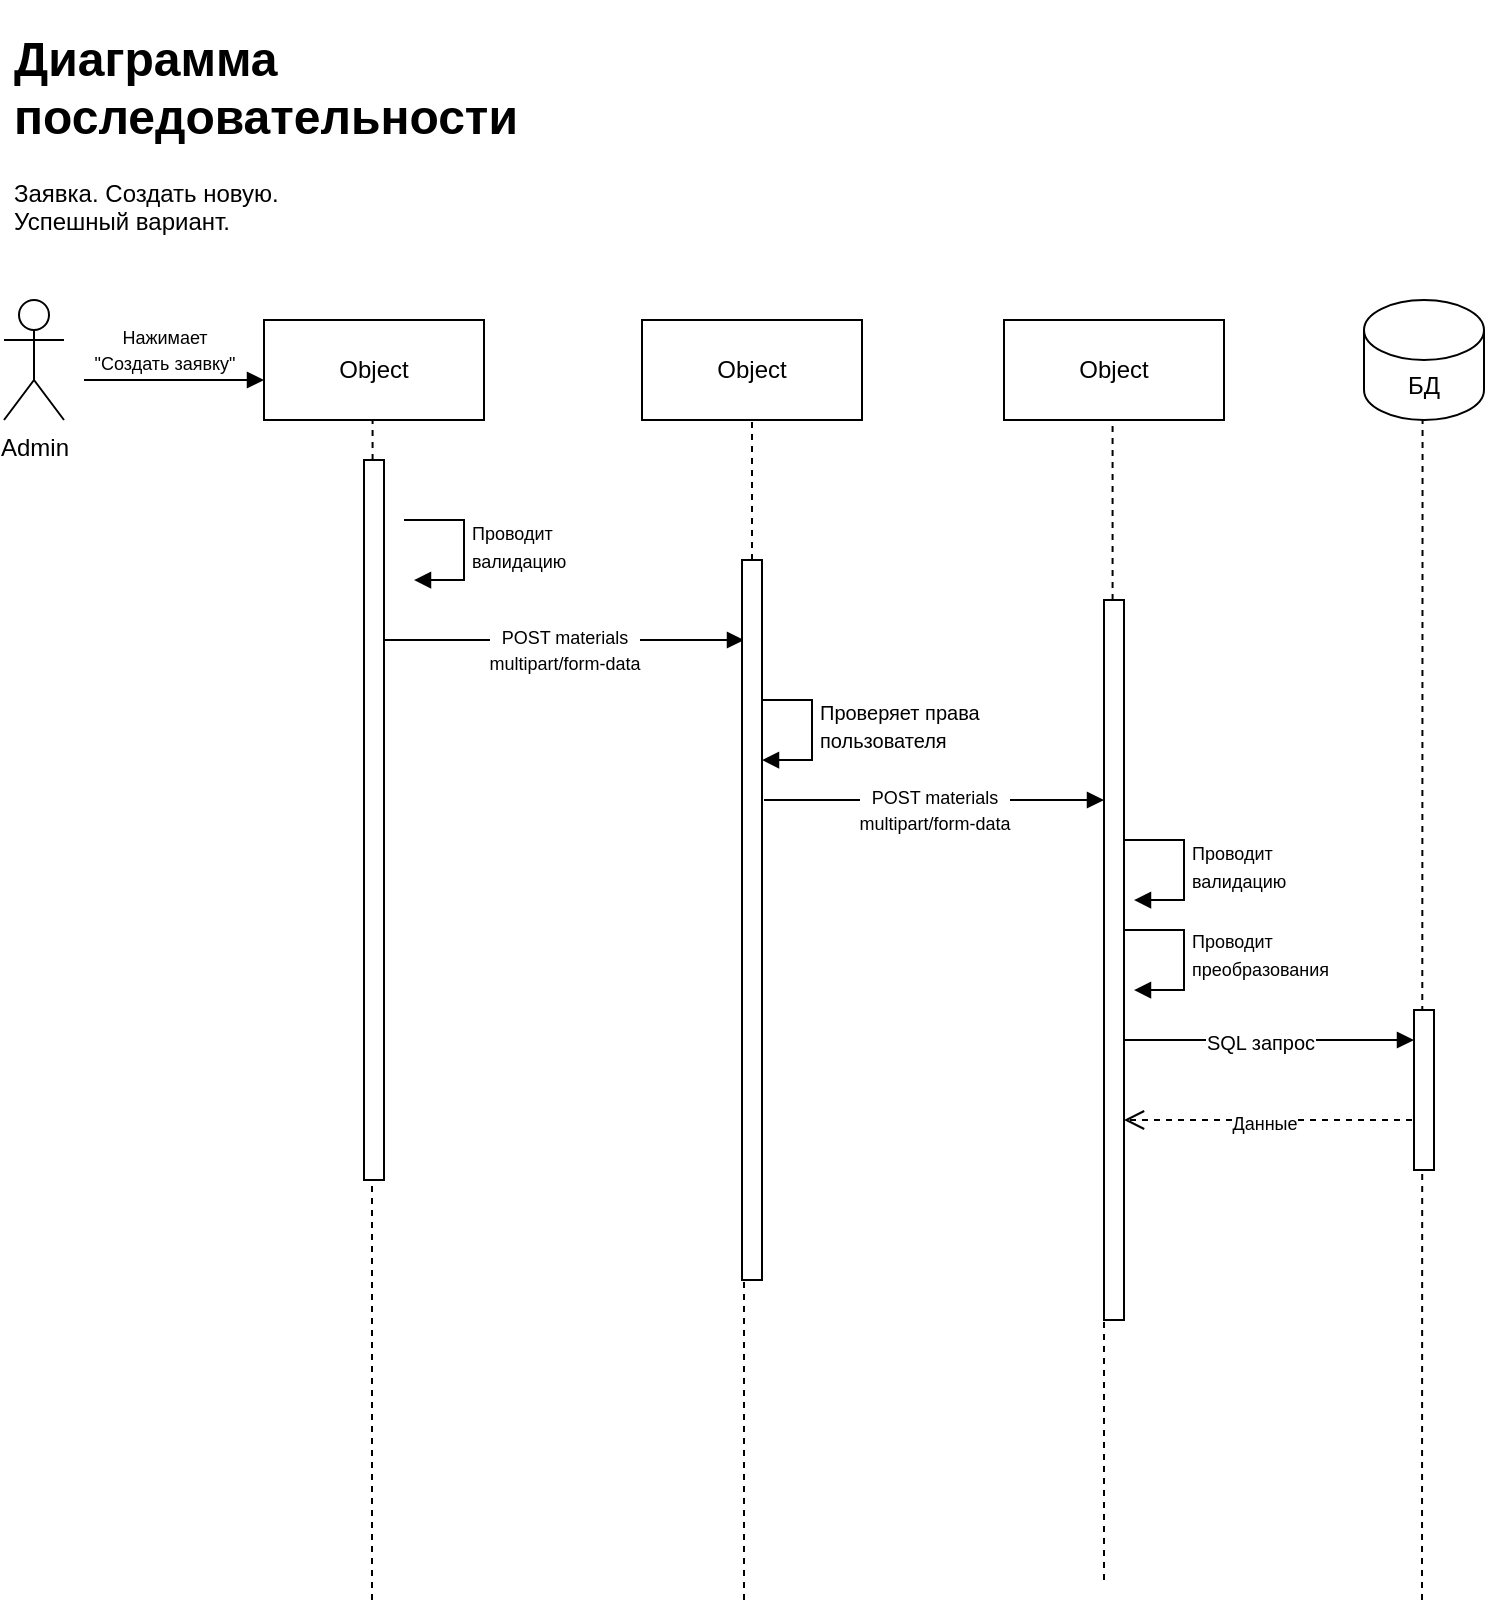 <mxfile version="22.1.11" type="github">
  <diagram name="Страница — 1" id="ZxtpLFLRniHEzjhOFfhK">
    <mxGraphModel dx="1516" dy="814" grid="1" gridSize="10" guides="1" tooltips="1" connect="1" arrows="1" fold="1" page="1" pageScale="1" pageWidth="827" pageHeight="1169" math="0" shadow="0">
      <root>
        <mxCell id="0" />
        <mxCell id="1" parent="0" />
        <mxCell id="UvTEVRQt88OEjYMu4scQ-1" value="Admin" style="shape=umlActor;verticalLabelPosition=bottom;verticalAlign=top;html=1;outlineConnect=0;" vertex="1" parent="1">
          <mxGeometry x="40" y="150" width="30" height="60" as="geometry" />
        </mxCell>
        <mxCell id="UvTEVRQt88OEjYMu4scQ-2" value="Object" style="html=1;whiteSpace=wrap;" vertex="1" parent="1">
          <mxGeometry x="540" y="160" width="110" height="50" as="geometry" />
        </mxCell>
        <mxCell id="UvTEVRQt88OEjYMu4scQ-3" value="Object" style="html=1;whiteSpace=wrap;" vertex="1" parent="1">
          <mxGeometry x="359" y="160" width="110" height="50" as="geometry" />
        </mxCell>
        <mxCell id="UvTEVRQt88OEjYMu4scQ-4" value="Object" style="html=1;whiteSpace=wrap;" vertex="1" parent="1">
          <mxGeometry x="170" y="160" width="110" height="50" as="geometry" />
        </mxCell>
        <mxCell id="UvTEVRQt88OEjYMu4scQ-5" value="БД" style="shape=cylinder3;whiteSpace=wrap;html=1;boundedLbl=1;backgroundOutline=1;size=15;" vertex="1" parent="1">
          <mxGeometry x="720" y="150" width="60" height="60" as="geometry" />
        </mxCell>
        <mxCell id="UvTEVRQt88OEjYMu4scQ-6" value="&lt;h1&gt;Диаграмма последовательности&lt;/h1&gt;&lt;p&gt;Заявка. Создать новую. &lt;br&gt;Успешный вариант.&lt;/p&gt;" style="text;html=1;strokeColor=none;fillColor=none;spacing=5;spacingTop=-20;whiteSpace=wrap;overflow=hidden;rounded=0;" vertex="1" parent="1">
          <mxGeometry x="40" y="10" width="270" height="120" as="geometry" />
        </mxCell>
        <mxCell id="UvTEVRQt88OEjYMu4scQ-9" value="" style="endArrow=none;dashed=1;html=1;rounded=0;" edge="1" parent="1" source="UvTEVRQt88OEjYMu4scQ-14">
          <mxGeometry width="50" height="50" relative="1" as="geometry">
            <mxPoint x="224" y="800" as="sourcePoint" />
            <mxPoint x="224.29" y="210" as="targetPoint" />
          </mxGeometry>
        </mxCell>
        <mxCell id="UvTEVRQt88OEjYMu4scQ-10" value="" style="endArrow=none;dashed=1;html=1;rounded=0;" edge="1" parent="1" source="UvTEVRQt88OEjYMu4scQ-22">
          <mxGeometry width="50" height="50" relative="1" as="geometry">
            <mxPoint x="410" y="800" as="sourcePoint" />
            <mxPoint x="414" y="210" as="targetPoint" />
          </mxGeometry>
        </mxCell>
        <mxCell id="UvTEVRQt88OEjYMu4scQ-11" value="" style="endArrow=none;dashed=1;html=1;rounded=0;" edge="1" parent="1">
          <mxGeometry width="50" height="50" relative="1" as="geometry">
            <mxPoint x="749" y="800" as="sourcePoint" />
            <mxPoint x="749.29" y="210" as="targetPoint" />
          </mxGeometry>
        </mxCell>
        <mxCell id="UvTEVRQt88OEjYMu4scQ-12" value="" style="endArrow=none;dashed=1;html=1;rounded=0;" edge="1" parent="1" source="UvTEVRQt88OEjYMu4scQ-25">
          <mxGeometry width="50" height="50" relative="1" as="geometry">
            <mxPoint x="590" y="790" as="sourcePoint" />
            <mxPoint x="594.29" y="210" as="targetPoint" />
          </mxGeometry>
        </mxCell>
        <mxCell id="UvTEVRQt88OEjYMu4scQ-13" value="&lt;font style=&quot;font-size: 9px;&quot;&gt;Нажимает &lt;br&gt;&lt;/font&gt;&lt;font style=&quot;font-size: 9px;&quot;&gt;&quot;Создать заявку&quot;&lt;/font&gt;" style="html=1;verticalAlign=bottom;endArrow=block;curved=0;rounded=0;" edge="1" parent="1">
          <mxGeometry x="-0.111" width="80" relative="1" as="geometry">
            <mxPoint x="80" y="190" as="sourcePoint" />
            <mxPoint x="170" y="190" as="targetPoint" />
            <mxPoint as="offset" />
          </mxGeometry>
        </mxCell>
        <mxCell id="UvTEVRQt88OEjYMu4scQ-15" value="" style="endArrow=none;dashed=1;html=1;rounded=0;" edge="1" parent="1" target="UvTEVRQt88OEjYMu4scQ-14">
          <mxGeometry width="50" height="50" relative="1" as="geometry">
            <mxPoint x="224" y="800" as="sourcePoint" />
            <mxPoint x="224.29" y="210" as="targetPoint" />
          </mxGeometry>
        </mxCell>
        <mxCell id="UvTEVRQt88OEjYMu4scQ-14" value="" style="html=1;points=[[0,0,0,0,5],[0,1,0,0,-5],[1,0,0,0,5],[1,1,0,0,-5]];perimeter=orthogonalPerimeter;outlineConnect=0;targetShapes=umlLifeline;portConstraint=eastwest;newEdgeStyle={&quot;curved&quot;:0,&quot;rounded&quot;:0};" vertex="1" parent="1">
          <mxGeometry x="220" y="230" width="10" height="360" as="geometry" />
        </mxCell>
        <mxCell id="UvTEVRQt88OEjYMu4scQ-19" value="&lt;font style=&quot;font-size: 9px;&quot;&gt;Проводит &lt;br&gt;валидацию&lt;/font&gt;" style="html=1;align=left;spacingLeft=2;endArrow=block;rounded=0;edgeStyle=orthogonalEdgeStyle;curved=0;rounded=0;" edge="1" parent="1">
          <mxGeometry relative="1" as="geometry">
            <mxPoint x="600" y="420" as="sourcePoint" />
            <Array as="points">
              <mxPoint x="630" y="450" />
            </Array>
            <mxPoint x="605.0" y="450.034" as="targetPoint" />
          </mxGeometry>
        </mxCell>
        <mxCell id="UvTEVRQt88OEjYMu4scQ-20" value="&lt;font style=&quot;font-size: 9px;&quot;&gt;POST materials&lt;br&gt;multipart/form-data&lt;/font&gt;" style="html=1;verticalAlign=bottom;endArrow=block;curved=0;rounded=0;" edge="1" parent="1">
          <mxGeometry y="-20" width="80" relative="1" as="geometry">
            <mxPoint x="230" y="320" as="sourcePoint" />
            <mxPoint x="410" y="320" as="targetPoint" />
            <mxPoint as="offset" />
          </mxGeometry>
        </mxCell>
        <mxCell id="UvTEVRQt88OEjYMu4scQ-21" value="&lt;font size=&quot;1&quot;&gt;Проверяет права&lt;br&gt;пользователя&lt;br&gt;&lt;/font&gt;" style="html=1;align=left;spacingLeft=2;endArrow=block;rounded=0;edgeStyle=orthogonalEdgeStyle;curved=0;rounded=0;" edge="1" parent="1">
          <mxGeometry relative="1" as="geometry">
            <mxPoint x="414" y="350" as="sourcePoint" />
            <Array as="points">
              <mxPoint x="444" y="380" />
            </Array>
            <mxPoint x="419.0" y="380.034" as="targetPoint" />
          </mxGeometry>
        </mxCell>
        <mxCell id="UvTEVRQt88OEjYMu4scQ-23" value="" style="endArrow=none;dashed=1;html=1;rounded=0;" edge="1" parent="1" target="UvTEVRQt88OEjYMu4scQ-22">
          <mxGeometry width="50" height="50" relative="1" as="geometry">
            <mxPoint x="410" y="800" as="sourcePoint" />
            <mxPoint x="414" y="210" as="targetPoint" />
          </mxGeometry>
        </mxCell>
        <mxCell id="UvTEVRQt88OEjYMu4scQ-22" value="" style="html=1;points=[[0,0,0,0,5],[0,1,0,0,-5],[1,0,0,0,5],[1,1,0,0,-5]];perimeter=orthogonalPerimeter;outlineConnect=0;targetShapes=umlLifeline;portConstraint=eastwest;newEdgeStyle={&quot;curved&quot;:0,&quot;rounded&quot;:0};" vertex="1" parent="1">
          <mxGeometry x="409" y="280" width="10" height="360" as="geometry" />
        </mxCell>
        <mxCell id="UvTEVRQt88OEjYMu4scQ-24" value="&lt;font style=&quot;font-size: 9px;&quot;&gt;Проводит &lt;br&gt;валидацию&lt;/font&gt;" style="html=1;align=left;spacingLeft=2;endArrow=block;rounded=0;edgeStyle=orthogonalEdgeStyle;curved=0;rounded=0;" edge="1" parent="1">
          <mxGeometry relative="1" as="geometry">
            <mxPoint x="240" y="260" as="sourcePoint" />
            <Array as="points">
              <mxPoint x="270" y="290" />
            </Array>
            <mxPoint x="245.0" y="290.034" as="targetPoint" />
          </mxGeometry>
        </mxCell>
        <mxCell id="UvTEVRQt88OEjYMu4scQ-26" value="" style="endArrow=none;dashed=1;html=1;rounded=0;" edge="1" parent="1" target="UvTEVRQt88OEjYMu4scQ-25">
          <mxGeometry width="50" height="50" relative="1" as="geometry">
            <mxPoint x="590" y="790" as="sourcePoint" />
            <mxPoint x="594.29" y="210" as="targetPoint" />
          </mxGeometry>
        </mxCell>
        <mxCell id="UvTEVRQt88OEjYMu4scQ-25" value="" style="html=1;points=[[0,0,0,0,5],[0,1,0,0,-5],[1,0,0,0,5],[1,1,0,0,-5]];perimeter=orthogonalPerimeter;outlineConnect=0;targetShapes=umlLifeline;portConstraint=eastwest;newEdgeStyle={&quot;curved&quot;:0,&quot;rounded&quot;:0};" vertex="1" parent="1">
          <mxGeometry x="590" y="300" width="10" height="360" as="geometry" />
        </mxCell>
        <mxCell id="UvTEVRQt88OEjYMu4scQ-27" value="&lt;font style=&quot;font-size: 9px;&quot;&gt;POST materials&lt;br&gt;multipart/form-data&lt;/font&gt;" style="html=1;verticalAlign=bottom;endArrow=block;curved=0;rounded=0;" edge="1" parent="1" target="UvTEVRQt88OEjYMu4scQ-25">
          <mxGeometry y="-20" width="80" relative="1" as="geometry">
            <mxPoint x="420" y="400" as="sourcePoint" />
            <mxPoint x="580" y="400" as="targetPoint" />
            <mxPoint as="offset" />
          </mxGeometry>
        </mxCell>
        <mxCell id="UvTEVRQt88OEjYMu4scQ-28" value="&lt;font style=&quot;font-size: 9px;&quot;&gt;Проводит &lt;br&gt;преобразования&lt;br&gt;&lt;/font&gt;" style="html=1;align=left;spacingLeft=2;endArrow=block;rounded=0;edgeStyle=orthogonalEdgeStyle;curved=0;rounded=0;" edge="1" parent="1">
          <mxGeometry relative="1" as="geometry">
            <mxPoint x="600" y="464.98" as="sourcePoint" />
            <Array as="points">
              <mxPoint x="630" y="494.98" />
            </Array>
            <mxPoint x="605.0" y="495.014" as="targetPoint" />
          </mxGeometry>
        </mxCell>
        <mxCell id="UvTEVRQt88OEjYMu4scQ-29" value="&lt;font size=&quot;1&quot;&gt;SQL запрос&lt;/font&gt;" style="html=1;verticalAlign=bottom;endArrow=block;curved=0;rounded=0;" edge="1" parent="1">
          <mxGeometry x="-0.067" y="-10" width="80" relative="1" as="geometry">
            <mxPoint x="600" y="520" as="sourcePoint" />
            <mxPoint x="745" y="520" as="targetPoint" />
            <mxPoint as="offset" />
          </mxGeometry>
        </mxCell>
        <mxCell id="UvTEVRQt88OEjYMu4scQ-30" value="&lt;font style=&quot;font-size: 9px;&quot;&gt;Данные&lt;/font&gt;" style="html=1;verticalAlign=bottom;endArrow=open;dashed=1;endSize=8;curved=0;rounded=0;" edge="1" parent="1" target="UvTEVRQt88OEjYMu4scQ-25">
          <mxGeometry x="0.067" y="10" relative="1" as="geometry">
            <mxPoint x="750" y="560" as="sourcePoint" />
            <mxPoint x="670" y="560" as="targetPoint" />
            <mxPoint as="offset" />
          </mxGeometry>
        </mxCell>
        <mxCell id="UvTEVRQt88OEjYMu4scQ-31" value="" style="html=1;points=[[0,0,0,0,5],[0,1,0,0,-5],[1,0,0,0,5],[1,1,0,0,-5]];perimeter=orthogonalPerimeter;outlineConnect=0;targetShapes=umlLifeline;portConstraint=eastwest;newEdgeStyle={&quot;curved&quot;:0,&quot;rounded&quot;:0};" vertex="1" parent="1">
          <mxGeometry x="745" y="505" width="10" height="80" as="geometry" />
        </mxCell>
      </root>
    </mxGraphModel>
  </diagram>
</mxfile>
